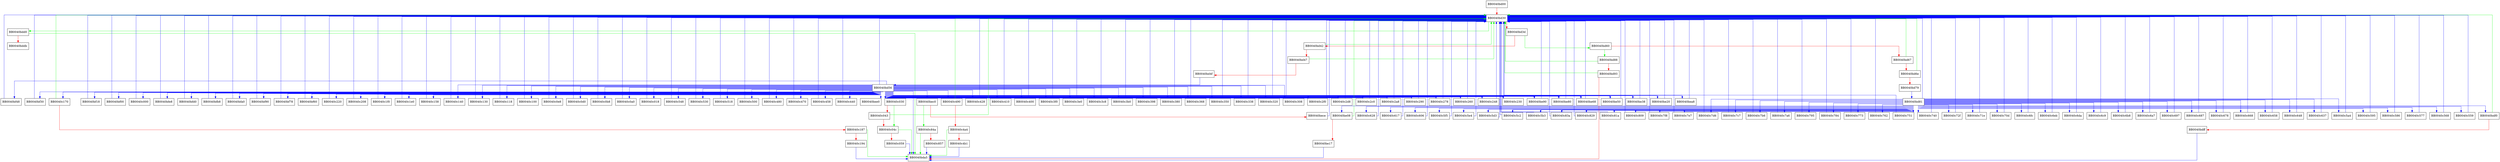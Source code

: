 digraph get_opts {
  node [shape="box"];
  graph [splines=ortho];
  BB0040bd00 -> BB0040bd30 [color="red"];
  BB0040bd30 -> BB0040bdd0 [color="green"];
  BB0040bd30 -> BB0040bd3d [color="red"];
  BB0040bd3d -> BB0040bd60 [color="green"];
  BB0040bd3d -> BB0040bd42 [color="red"];
  BB0040bd42 -> BB0040bd30 [color="green"];
  BB0040bd42 -> BB0040bd47 [color="red"];
  BB0040bd47 -> BB0040bd30 [color="green"];
  BB0040bd47 -> BB0040bd4f [color="red"];
  BB0040bd4f -> BB0040bd56 [color="blue"];
  BB0040bd56 -> BB0040bda5 [color="blue"];
  BB0040bd56 -> BB0040bd30 [color="blue"];
  BB0040bd56 -> BB0040bee0 [color="blue"];
  BB0040bd56 -> BB0040bec0 [color="blue"];
  BB0040bd56 -> BB0040bf48 [color="blue"];
  BB0040bd56 -> BB0040bf30 [color="blue"];
  BB0040bd56 -> BB0040bf18 [color="blue"];
  BB0040bd56 -> BB0040bf00 [color="blue"];
  BB0040bd56 -> BB0040c000 [color="blue"];
  BB0040bd56 -> BB0040bfe8 [color="blue"];
  BB0040bd56 -> BB0040bfd0 [color="blue"];
  BB0040bd56 -> BB0040bfb8 [color="blue"];
  BB0040bd56 -> BB0040bfa0 [color="blue"];
  BB0040bd56 -> BB0040bf90 [color="blue"];
  BB0040bd56 -> BB0040bf78 [color="blue"];
  BB0040bd56 -> BB0040bf60 [color="blue"];
  BB0040bd56 -> BB0040c220 [color="blue"];
  BB0040bd56 -> BB0040c208 [color="blue"];
  BB0040bd56 -> BB0040c1f0 [color="blue"];
  BB0040bd56 -> BB0040c1e0 [color="blue"];
  BB0040bd56 -> BB0040c170 [color="blue"];
  BB0040bd56 -> BB0040c158 [color="blue"];
  BB0040bd56 -> BB0040c140 [color="blue"];
  BB0040bd56 -> BB0040c130 [color="blue"];
  BB0040bd56 -> BB0040c118 [color="blue"];
  BB0040bd56 -> BB0040c100 [color="blue"];
  BB0040bd56 -> BB0040c0e8 [color="blue"];
  BB0040bd56 -> BB0040c0d0 [color="blue"];
  BB0040bd56 -> BB0040c0b8 [color="blue"];
  BB0040bd56 -> BB0040c0a0 [color="blue"];
  BB0040bd56 -> BB0040c030 [color="blue"];
  BB0040bd56 -> BB0040c018 [color="blue"];
  BB0040bd56 -> BB0040c548 [color="blue"];
  BB0040bd56 -> BB0040c530 [color="blue"];
  BB0040bd56 -> BB0040c518 [color="blue"];
  BB0040bd56 -> BB0040c500 [color="blue"];
  BB0040bd56 -> BB0040c490 [color="blue"];
  BB0040bd56 -> BB0040c480 [color="blue"];
  BB0040bd56 -> BB0040c470 [color="blue"];
  BB0040bd56 -> BB0040c458 [color="blue"];
  BB0040bd56 -> BB0040c440 [color="blue"];
  BB0040bd56 -> BB0040c428 [color="blue"];
  BB0040bd56 -> BB0040c410 [color="blue"];
  BB0040bd56 -> BB0040c400 [color="blue"];
  BB0040bd56 -> BB0040c3f0 [color="blue"];
  BB0040bd56 -> BB0040c3e0 [color="blue"];
  BB0040bd56 -> BB0040c3c8 [color="blue"];
  BB0040bd56 -> BB0040c3b0 [color="blue"];
  BB0040bd56 -> BB0040c398 [color="blue"];
  BB0040bd56 -> BB0040c380 [color="blue"];
  BB0040bd56 -> BB0040c368 [color="blue"];
  BB0040bd56 -> BB0040c350 [color="blue"];
  BB0040bd56 -> BB0040c338 [color="blue"];
  BB0040bd56 -> BB0040c320 [color="blue"];
  BB0040bd56 -> BB0040c308 [color="blue"];
  BB0040bd56 -> BB0040c2f0 [color="blue"];
  BB0040bd56 -> BB0040c2d8 [color="blue"];
  BB0040bd56 -> BB0040c2c0 [color="blue"];
  BB0040bd56 -> BB0040c2a8 [color="blue"];
  BB0040bd56 -> BB0040c290 [color="blue"];
  BB0040bd56 -> BB0040c278 [color="blue"];
  BB0040bd56 -> BB0040c260 [color="blue"];
  BB0040bd56 -> BB0040c248 [color="blue"];
  BB0040bd56 -> BB0040c230 [color="blue"];
  BB0040bd56 -> BB0040be90 [color="blue"];
  BB0040bd56 -> BB0040be80 [color="blue"];
  BB0040bd56 -> BB0040be68 [color="blue"];
  BB0040bd56 -> BB0040be50 [color="blue"];
  BB0040bd56 -> BB0040be38 [color="blue"];
  BB0040bd56 -> BB0040be20 [color="blue"];
  BB0040bd56 -> BB0040bea8 [color="blue"];
  BB0040bd60 -> BB0040bd88 [color="green"];
  BB0040bd60 -> BB0040bd67 [color="red"];
  BB0040bd67 -> BB0040bd30 [color="green"];
  BB0040bd67 -> BB0040bd6e [color="red"];
  BB0040bd6e -> BB0040bd30 [color="green"];
  BB0040bd6e -> BB0040bd79 [color="red"];
  BB0040bd79 -> BB0040bd81 [color="blue"];
  BB0040bd81 -> BB0040be08 [color="blue"];
  BB0040bd81 -> BB0040bd30 [color="blue"];
  BB0040bd81 -> BB0040c628 [color="blue"];
  BB0040bd81 -> BB0040c617 [color="blue"];
  BB0040bd81 -> BB0040c606 [color="blue"];
  BB0040bd81 -> BB0040c5f5 [color="blue"];
  BB0040bd81 -> BB0040c5e4 [color="blue"];
  BB0040bd81 -> BB0040c5d3 [color="blue"];
  BB0040bd81 -> BB0040c5c2 [color="blue"];
  BB0040bd81 -> BB0040c5b3 [color="blue"];
  BB0040bd81 -> BB0040c83a [color="blue"];
  BB0040bd81 -> BB0040c829 [color="blue"];
  BB0040bd81 -> BB0040c81a [color="blue"];
  BB0040bd81 -> BB0040c809 [color="blue"];
  BB0040bd81 -> BB0040c7f8 [color="blue"];
  BB0040bd81 -> BB0040c7e7 [color="blue"];
  BB0040bd81 -> BB0040c7d6 [color="blue"];
  BB0040bd81 -> BB0040c7c7 [color="blue"];
  BB0040bd81 -> BB0040c7b6 [color="blue"];
  BB0040bd81 -> BB0040c7a6 [color="blue"];
  BB0040bd81 -> BB0040c795 [color="blue"];
  BB0040bd81 -> BB0040c784 [color="blue"];
  BB0040bd81 -> BB0040c773 [color="blue"];
  BB0040bd81 -> BB0040c762 [color="blue"];
  BB0040bd81 -> BB0040c751 [color="blue"];
  BB0040bd81 -> BB0040c740 [color="blue"];
  BB0040bd81 -> BB0040c72f [color="blue"];
  BB0040bd81 -> BB0040c71e [color="blue"];
  BB0040bd81 -> BB0040c70d [color="blue"];
  BB0040bd81 -> BB0040c6fc [color="blue"];
  BB0040bd81 -> BB0040c6eb [color="blue"];
  BB0040bd81 -> BB0040c6da [color="blue"];
  BB0040bd81 -> BB0040c6c9 [color="blue"];
  BB0040bd81 -> BB0040c6b8 [color="blue"];
  BB0040bd81 -> BB0040c6a7 [color="blue"];
  BB0040bd81 -> BB0040c697 [color="blue"];
  BB0040bd81 -> BB0040c687 [color="blue"];
  BB0040bd81 -> BB0040c678 [color="blue"];
  BB0040bd81 -> BB0040c668 [color="blue"];
  BB0040bd81 -> BB0040c658 [color="blue"];
  BB0040bd81 -> BB0040c648 [color="blue"];
  BB0040bd81 -> BB0040c637 [color="blue"];
  BB0040bd81 -> BB0040c5a4 [color="blue"];
  BB0040bd81 -> BB0040c595 [color="blue"];
  BB0040bd81 -> BB0040c586 [color="blue"];
  BB0040bd81 -> BB0040c577 [color="blue"];
  BB0040bd81 -> BB0040c568 [color="blue"];
  BB0040bd81 -> BB0040c559 [color="blue"];
  BB0040bd81 -> BB0040bdf0 [color="blue"];
  BB0040bd88 -> BB0040bd30 [color="green"];
  BB0040bd88 -> BB0040bd93 [color="red"];
  BB0040bd93 -> BB0040bd30 [color="green"];
  BB0040bd93 -> BB0040bda5 [color="red"];
  BB0040bdd0 -> BB0040bda5 [color="green"];
  BB0040bdd0 -> BB0040bddb [color="red"];
  BB0040bdf0 -> BB0040bd30 [color="green"];
  BB0040bdf0 -> BB0040bdff [color="red"];
  BB0040bdff -> BB0040bda5 [color="blue"];
  BB0040be08 -> BB0040bd30 [color="green"];
  BB0040be08 -> BB0040be17 [color="red"];
  BB0040be17 -> BB0040bda5 [color="blue"];
  BB0040be20 -> BB0040bd30 [color="blue"];
  BB0040be38 -> BB0040bd30 [color="blue"];
  BB0040be50 -> BB0040bd30 [color="blue"];
  BB0040be68 -> BB0040bd30 [color="blue"];
  BB0040be80 -> BB0040bd30 [color="blue"];
  BB0040be90 -> BB0040bd30 [color="blue"];
  BB0040bea8 -> BB0040bd30 [color="blue"];
  BB0040bec0 -> BB0040c84a [color="green"];
  BB0040bec0 -> BB0040bece [color="red"];
  BB0040bece -> BB0040bd30 [color="blue"];
  BB0040bf00 -> BB0040bd30 [color="blue"];
  BB0040bf18 -> BB0040bd30 [color="blue"];
  BB0040bf30 -> BB0040bd30 [color="blue"];
  BB0040bf48 -> BB0040bd30 [color="blue"];
  BB0040bf60 -> BB0040bd30 [color="blue"];
  BB0040bf78 -> BB0040bd30 [color="blue"];
  BB0040bf90 -> BB0040bd30 [color="blue"];
  BB0040bfa0 -> BB0040bd30 [color="blue"];
  BB0040bfb8 -> BB0040bd30 [color="blue"];
  BB0040bfd0 -> BB0040bd30 [color="blue"];
  BB0040bfe8 -> BB0040bd30 [color="blue"];
  BB0040c000 -> BB0040bd30 [color="blue"];
  BB0040c018 -> BB0040bd30 [color="blue"];
  BB0040c030 -> BB0040c04c [color="green"];
  BB0040c030 -> BB0040c043 [color="red"];
  BB0040c043 -> BB0040bd30 [color="green"];
  BB0040c043 -> BB0040c04c [color="red"];
  BB0040c04c -> BB0040bda5 [color="green"];
  BB0040c04c -> BB0040c059 [color="red"];
  BB0040c059 -> BB0040bda5 [color="blue"];
  BB0040c0a0 -> BB0040bd30 [color="blue"];
  BB0040c0b8 -> BB0040bd30 [color="blue"];
  BB0040c0d0 -> BB0040bd30 [color="blue"];
  BB0040c0e8 -> BB0040bd30 [color="blue"];
  BB0040c100 -> BB0040bd30 [color="blue"];
  BB0040c118 -> BB0040bd30 [color="blue"];
  BB0040c130 -> BB0040bd30 [color="blue"];
  BB0040c140 -> BB0040bd30 [color="blue"];
  BB0040c158 -> BB0040bd30 [color="blue"];
  BB0040c170 -> BB0040bd30 [color="green"];
  BB0040c170 -> BB0040c187 [color="red"];
  BB0040c187 -> BB0040bda5 [color="green"];
  BB0040c187 -> BB0040c194 [color="red"];
  BB0040c194 -> BB0040bda5 [color="blue"];
  BB0040c1e0 -> BB0040bd30 [color="blue"];
  BB0040c1f0 -> BB0040bd30 [color="blue"];
  BB0040c208 -> BB0040bd30 [color="blue"];
  BB0040c220 -> BB0040bd30 [color="blue"];
  BB0040c230 -> BB0040bd30 [color="blue"];
  BB0040c248 -> BB0040bd30 [color="blue"];
  BB0040c260 -> BB0040bd30 [color="blue"];
  BB0040c278 -> BB0040bd30 [color="blue"];
  BB0040c290 -> BB0040bd30 [color="blue"];
  BB0040c2a8 -> BB0040bd30 [color="blue"];
  BB0040c2c0 -> BB0040bd30 [color="blue"];
  BB0040c2d8 -> BB0040bd30 [color="blue"];
  BB0040c2f0 -> BB0040bd30 [color="blue"];
  BB0040c308 -> BB0040bd30 [color="blue"];
  BB0040c320 -> BB0040bd30 [color="blue"];
  BB0040c338 -> BB0040bd30 [color="blue"];
  BB0040c350 -> BB0040bd30 [color="blue"];
  BB0040c368 -> BB0040bd30 [color="blue"];
  BB0040c380 -> BB0040bd30 [color="blue"];
  BB0040c398 -> BB0040bd30 [color="blue"];
  BB0040c3b0 -> BB0040bd30 [color="blue"];
  BB0040c3c8 -> BB0040bd30 [color="blue"];
  BB0040c3e0 -> BB0040bd30 [color="blue"];
  BB0040c3f0 -> BB0040bd30 [color="blue"];
  BB0040c400 -> BB0040bd30 [color="blue"];
  BB0040c410 -> BB0040bd30 [color="blue"];
  BB0040c428 -> BB0040bd30 [color="blue"];
  BB0040c440 -> BB0040bd30 [color="blue"];
  BB0040c458 -> BB0040bd30 [color="blue"];
  BB0040c470 -> BB0040bd30 [color="blue"];
  BB0040c480 -> BB0040bd30 [color="blue"];
  BB0040c490 -> BB0040bd30 [color="green"];
  BB0040c490 -> BB0040c4a4 [color="red"];
  BB0040c4a4 -> BB0040bda5 [color="green"];
  BB0040c4a4 -> BB0040c4b1 [color="red"];
  BB0040c4b1 -> BB0040bda5 [color="blue"];
  BB0040c500 -> BB0040bd30 [color="blue"];
  BB0040c518 -> BB0040bd30 [color="blue"];
  BB0040c530 -> BB0040bd30 [color="blue"];
  BB0040c548 -> BB0040bd30 [color="blue"];
  BB0040c559 -> BB0040bd30 [color="blue"];
  BB0040c568 -> BB0040bd30 [color="blue"];
  BB0040c577 -> BB0040bd30 [color="blue"];
  BB0040c586 -> BB0040bd30 [color="blue"];
  BB0040c595 -> BB0040bd30 [color="blue"];
  BB0040c5a4 -> BB0040bd30 [color="blue"];
  BB0040c5b3 -> BB0040bd30 [color="blue"];
  BB0040c5c2 -> BB0040bd30 [color="blue"];
  BB0040c5d3 -> BB0040bd30 [color="blue"];
  BB0040c5e4 -> BB0040bd30 [color="blue"];
  BB0040c5f5 -> BB0040bd30 [color="blue"];
  BB0040c606 -> BB0040bd30 [color="blue"];
  BB0040c617 -> BB0040bd30 [color="blue"];
  BB0040c628 -> BB0040bd30 [color="blue"];
  BB0040c637 -> BB0040bd30 [color="blue"];
  BB0040c648 -> BB0040bd30 [color="blue"];
  BB0040c658 -> BB0040bd30 [color="blue"];
  BB0040c668 -> BB0040bd30 [color="blue"];
  BB0040c678 -> BB0040bd30 [color="blue"];
  BB0040c687 -> BB0040bd30 [color="blue"];
  BB0040c697 -> BB0040bd30 [color="blue"];
  BB0040c6a7 -> BB0040bd30 [color="blue"];
  BB0040c6b8 -> BB0040bd30 [color="blue"];
  BB0040c6c9 -> BB0040bd30 [color="blue"];
  BB0040c6da -> BB0040bd30 [color="blue"];
  BB0040c6eb -> BB0040bd30 [color="blue"];
  BB0040c6fc -> BB0040bd30 [color="blue"];
  BB0040c70d -> BB0040bd30 [color="blue"];
  BB0040c71e -> BB0040bd30 [color="blue"];
  BB0040c72f -> BB0040bd30 [color="blue"];
  BB0040c740 -> BB0040bd30 [color="blue"];
  BB0040c751 -> BB0040bd30 [color="blue"];
  BB0040c762 -> BB0040bd30 [color="blue"];
  BB0040c773 -> BB0040bd30 [color="blue"];
  BB0040c784 -> BB0040bd30 [color="blue"];
  BB0040c795 -> BB0040bd30 [color="blue"];
  BB0040c7a6 -> BB0040bd30 [color="blue"];
  BB0040c7b6 -> BB0040bd30 [color="blue"];
  BB0040c7c7 -> BB0040bd30 [color="blue"];
  BB0040c7d6 -> BB0040bd30 [color="blue"];
  BB0040c7e7 -> BB0040bd30 [color="blue"];
  BB0040c7f8 -> BB0040bd30 [color="blue"];
  BB0040c809 -> BB0040bd30 [color="blue"];
  BB0040c81a -> BB0040bd30 [color="blue"];
  BB0040c829 -> BB0040bd30 [color="blue"];
  BB0040c83a -> BB0040bd30 [color="blue"];
  BB0040c84a -> BB0040bda5 [color="green"];
  BB0040c84a -> BB0040c857 [color="red"];
  BB0040c857 -> BB0040bda5 [color="blue"];
}